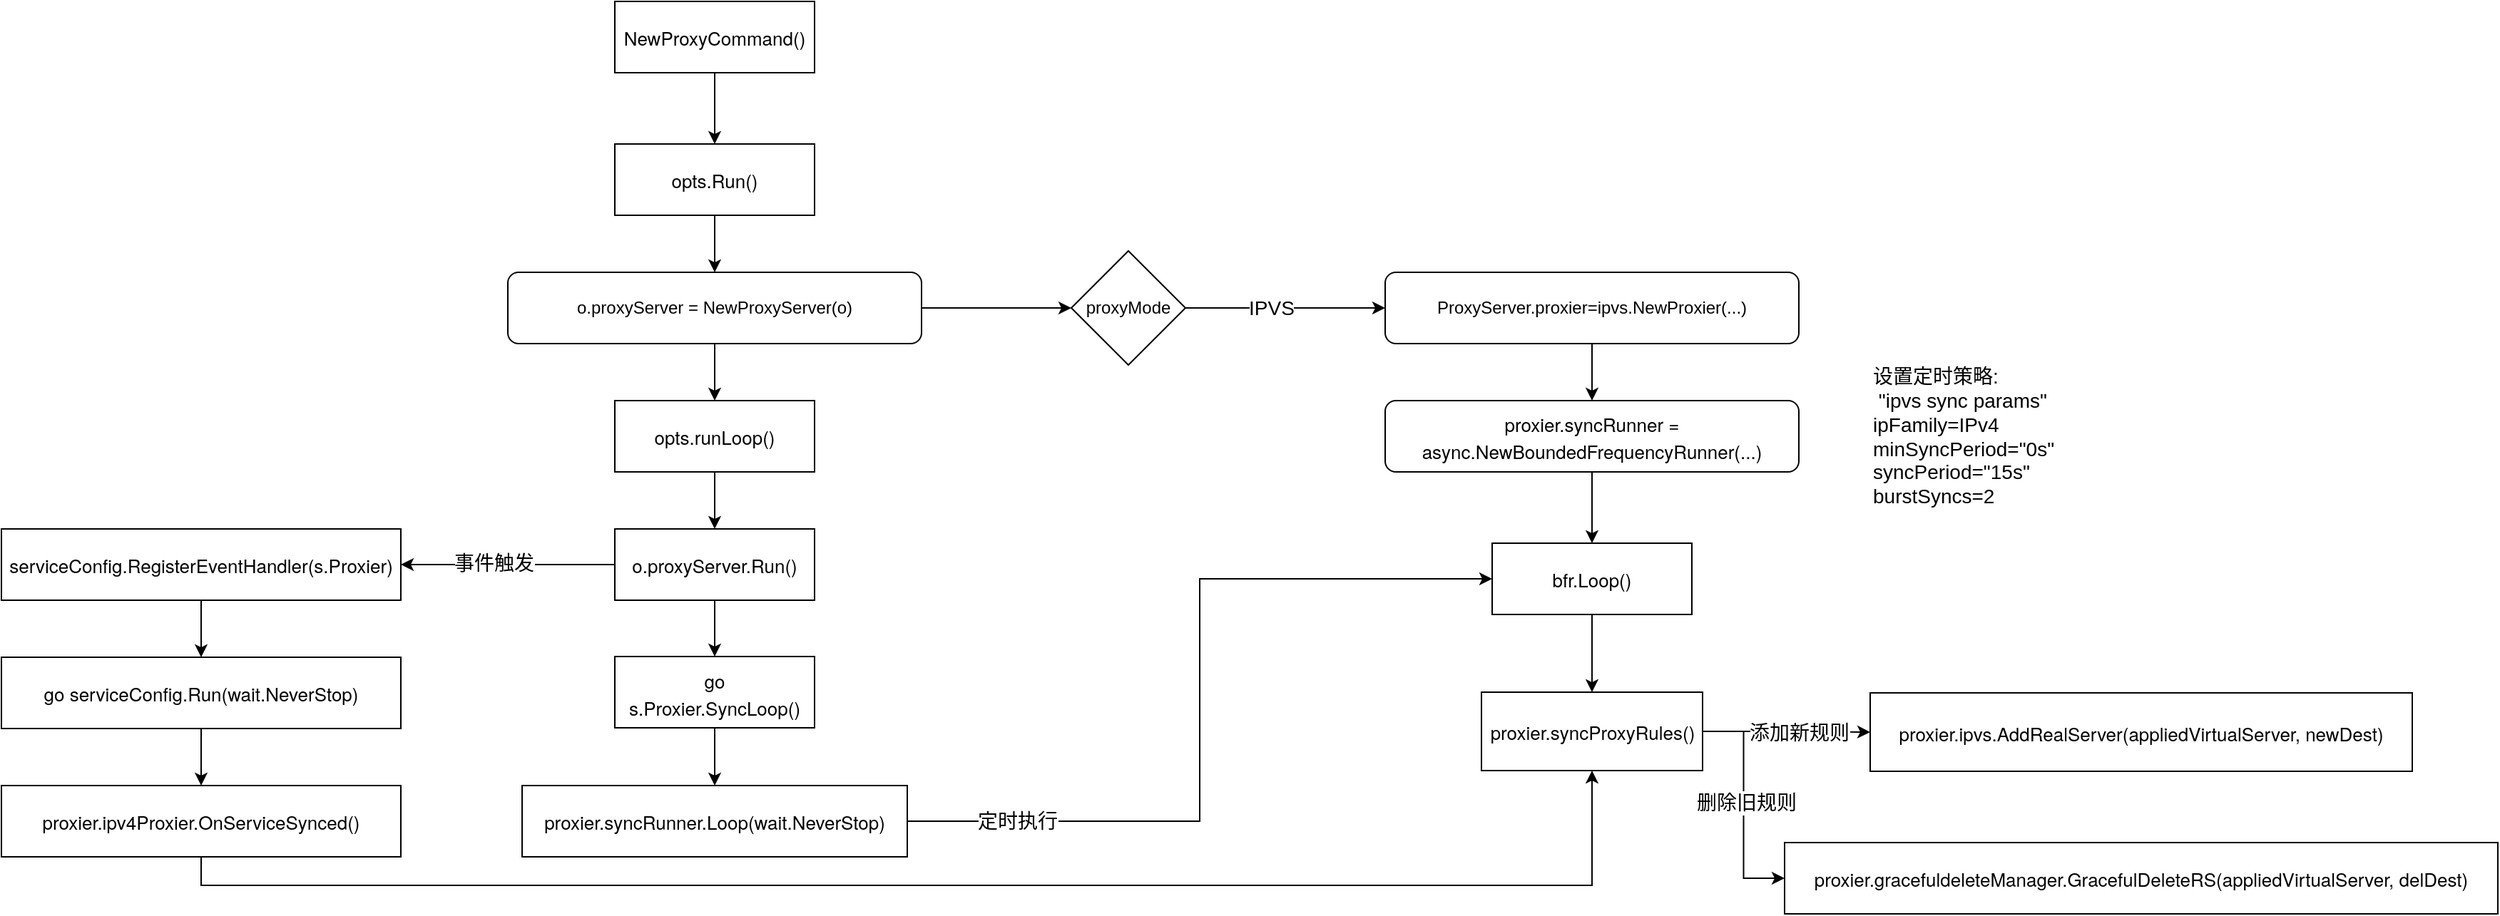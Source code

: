<mxfile version="20.8.19" type="github">
  <diagram name="第 1 页" id="i0Cr1k7bhnDWyCKXxBSy">
    <mxGraphModel dx="2021" dy="699" grid="1" gridSize="10" guides="1" tooltips="1" connect="1" arrows="1" fold="1" page="1" pageScale="1" pageWidth="827" pageHeight="1169" math="0" shadow="0">
      <root>
        <mxCell id="0" />
        <mxCell id="1" parent="0" />
        <mxCell id="zjJNRu12N_4cVs1IYNii-23" style="edgeStyle=orthogonalEdgeStyle;rounded=0;orthogonalLoop=1;jettySize=auto;html=1;exitX=0.5;exitY=1;exitDx=0;exitDy=0;entryX=0.5;entryY=0;entryDx=0;entryDy=0;fontSize=14;" edge="1" parent="1" source="zjJNRu12N_4cVs1IYNii-1" target="zjJNRu12N_4cVs1IYNii-2">
          <mxGeometry relative="1" as="geometry" />
        </mxCell>
        <mxCell id="zjJNRu12N_4cVs1IYNii-1" value="&lt;p style=&quot;margin: 0px; font-stretch: normal; font-size: 13px; line-height: normal; font-family: &amp;quot;Helvetica Neue&amp;quot;;&quot;&gt;NewProxyCommand()&lt;/p&gt;" style="rounded=0;whiteSpace=wrap;html=1;" vertex="1" parent="1">
          <mxGeometry x="110" y="100" width="140" height="50" as="geometry" />
        </mxCell>
        <mxCell id="zjJNRu12N_4cVs1IYNii-24" style="edgeStyle=orthogonalEdgeStyle;rounded=0;orthogonalLoop=1;jettySize=auto;html=1;exitX=0.5;exitY=1;exitDx=0;exitDy=0;entryX=0.5;entryY=0;entryDx=0;entryDy=0;fontSize=14;" edge="1" parent="1" source="zjJNRu12N_4cVs1IYNii-2" target="zjJNRu12N_4cVs1IYNii-4">
          <mxGeometry relative="1" as="geometry" />
        </mxCell>
        <mxCell id="zjJNRu12N_4cVs1IYNii-2" value="&lt;p style=&quot;margin: 0px; font-stretch: normal; font-size: 13px; line-height: normal; font-family: &amp;quot;Helvetica Neue&amp;quot;;&quot;&gt;opts.Run()&lt;/p&gt;" style="rounded=0;whiteSpace=wrap;html=1;" vertex="1" parent="1">
          <mxGeometry x="110" y="200" width="140" height="50" as="geometry" />
        </mxCell>
        <mxCell id="zjJNRu12N_4cVs1IYNii-25" style="edgeStyle=orthogonalEdgeStyle;rounded=0;orthogonalLoop=1;jettySize=auto;html=1;exitX=0.5;exitY=1;exitDx=0;exitDy=0;entryX=0.5;entryY=0;entryDx=0;entryDy=0;fontSize=14;" edge="1" parent="1" source="zjJNRu12N_4cVs1IYNii-4" target="zjJNRu12N_4cVs1IYNii-5">
          <mxGeometry relative="1" as="geometry" />
        </mxCell>
        <mxCell id="zjJNRu12N_4cVs1IYNii-32" style="edgeStyle=orthogonalEdgeStyle;rounded=0;orthogonalLoop=1;jettySize=auto;html=1;exitX=1;exitY=0.5;exitDx=0;exitDy=0;fontSize=14;" edge="1" parent="1" source="zjJNRu12N_4cVs1IYNii-4" target="zjJNRu12N_4cVs1IYNii-7">
          <mxGeometry relative="1" as="geometry" />
        </mxCell>
        <mxCell id="zjJNRu12N_4cVs1IYNii-4" value="o.proxyServer = NewProxyServer(o)" style="rounded=1;whiteSpace=wrap;html=1;" vertex="1" parent="1">
          <mxGeometry x="35" y="290" width="290" height="50" as="geometry" />
        </mxCell>
        <mxCell id="zjJNRu12N_4cVs1IYNii-26" style="edgeStyle=orthogonalEdgeStyle;rounded=0;orthogonalLoop=1;jettySize=auto;html=1;exitX=0.5;exitY=1;exitDx=0;exitDy=0;entryX=0.5;entryY=0;entryDx=0;entryDy=0;fontSize=14;" edge="1" parent="1" source="zjJNRu12N_4cVs1IYNii-5" target="zjJNRu12N_4cVs1IYNii-6">
          <mxGeometry relative="1" as="geometry" />
        </mxCell>
        <mxCell id="zjJNRu12N_4cVs1IYNii-5" value="&lt;p style=&quot;margin: 0px; font-stretch: normal; font-size: 13px; line-height: normal; font-family: &amp;quot;Helvetica Neue&amp;quot;;&quot;&gt;opts.runLoop()&lt;/p&gt;" style="rounded=0;whiteSpace=wrap;html=1;" vertex="1" parent="1">
          <mxGeometry x="110" y="380" width="140" height="50" as="geometry" />
        </mxCell>
        <mxCell id="zjJNRu12N_4cVs1IYNii-27" style="edgeStyle=orthogonalEdgeStyle;rounded=0;orthogonalLoop=1;jettySize=auto;html=1;exitX=0.5;exitY=1;exitDx=0;exitDy=0;fontSize=14;" edge="1" parent="1" source="zjJNRu12N_4cVs1IYNii-6" target="zjJNRu12N_4cVs1IYNii-10">
          <mxGeometry relative="1" as="geometry" />
        </mxCell>
        <mxCell id="zjJNRu12N_4cVs1IYNii-29" style="edgeStyle=orthogonalEdgeStyle;rounded=0;orthogonalLoop=1;jettySize=auto;html=1;exitX=0;exitY=0.5;exitDx=0;exitDy=0;fontSize=14;" edge="1" parent="1" source="zjJNRu12N_4cVs1IYNii-6" target="zjJNRu12N_4cVs1IYNii-18">
          <mxGeometry relative="1" as="geometry" />
        </mxCell>
        <mxCell id="zjJNRu12N_4cVs1IYNii-40" value="事件触发" style="edgeLabel;html=1;align=center;verticalAlign=middle;resizable=0;points=[];fontSize=14;" vertex="1" connectable="0" parent="zjJNRu12N_4cVs1IYNii-29">
          <mxGeometry x="0.133" y="-1" relative="1" as="geometry">
            <mxPoint as="offset" />
          </mxGeometry>
        </mxCell>
        <mxCell id="zjJNRu12N_4cVs1IYNii-6" value="&lt;p style=&quot;margin: 0px; font-stretch: normal; font-size: 13px; line-height: normal; font-family: &amp;quot;Helvetica Neue&amp;quot;;&quot;&gt;o.proxyServer.Run()&lt;/p&gt;" style="rounded=0;whiteSpace=wrap;html=1;" vertex="1" parent="1">
          <mxGeometry x="110" y="470" width="140" height="50" as="geometry" />
        </mxCell>
        <mxCell id="zjJNRu12N_4cVs1IYNii-33" style="edgeStyle=orthogonalEdgeStyle;rounded=0;orthogonalLoop=1;jettySize=auto;html=1;exitX=1;exitY=0.5;exitDx=0;exitDy=0;fontSize=14;" edge="1" parent="1" source="zjJNRu12N_4cVs1IYNii-7" target="zjJNRu12N_4cVs1IYNii-9">
          <mxGeometry relative="1" as="geometry" />
        </mxCell>
        <mxCell id="zjJNRu12N_4cVs1IYNii-34" value="IPVS" style="edgeLabel;html=1;align=center;verticalAlign=middle;resizable=0;points=[];fontSize=14;" vertex="1" connectable="0" parent="zjJNRu12N_4cVs1IYNii-33">
          <mxGeometry x="-0.143" relative="1" as="geometry">
            <mxPoint as="offset" />
          </mxGeometry>
        </mxCell>
        <mxCell id="zjJNRu12N_4cVs1IYNii-7" value="proxyMode" style="rhombus;whiteSpace=wrap;html=1;" vertex="1" parent="1">
          <mxGeometry x="430" y="275" width="80" height="80" as="geometry" />
        </mxCell>
        <mxCell id="zjJNRu12N_4cVs1IYNii-35" style="edgeStyle=orthogonalEdgeStyle;rounded=0;orthogonalLoop=1;jettySize=auto;html=1;exitX=0.5;exitY=1;exitDx=0;exitDy=0;fontSize=14;" edge="1" parent="1" source="zjJNRu12N_4cVs1IYNii-9" target="zjJNRu12N_4cVs1IYNii-11">
          <mxGeometry relative="1" as="geometry" />
        </mxCell>
        <mxCell id="zjJNRu12N_4cVs1IYNii-9" value="ProxyServer.proxier=ipvs.NewProxier(...)" style="rounded=1;whiteSpace=wrap;html=1;" vertex="1" parent="1">
          <mxGeometry x="650" y="290" width="290" height="50" as="geometry" />
        </mxCell>
        <mxCell id="zjJNRu12N_4cVs1IYNii-28" style="edgeStyle=orthogonalEdgeStyle;rounded=0;orthogonalLoop=1;jettySize=auto;html=1;exitX=0.5;exitY=1;exitDx=0;exitDy=0;fontSize=14;" edge="1" parent="1" source="zjJNRu12N_4cVs1IYNii-10" target="zjJNRu12N_4cVs1IYNii-12">
          <mxGeometry relative="1" as="geometry" />
        </mxCell>
        <mxCell id="zjJNRu12N_4cVs1IYNii-10" value="&lt;p style=&quot;margin: 0px; font-stretch: normal; font-size: 13px; line-height: normal; font-family: &amp;quot;Helvetica Neue&amp;quot;;&quot;&gt;go s.Proxier.SyncLoop()&lt;/p&gt;" style="rounded=0;whiteSpace=wrap;html=1;" vertex="1" parent="1">
          <mxGeometry x="110" y="559.5" width="140" height="50" as="geometry" />
        </mxCell>
        <mxCell id="zjJNRu12N_4cVs1IYNii-36" style="edgeStyle=orthogonalEdgeStyle;rounded=0;orthogonalLoop=1;jettySize=auto;html=1;exitX=0.5;exitY=1;exitDx=0;exitDy=0;entryX=0.5;entryY=0;entryDx=0;entryDy=0;fontSize=14;" edge="1" parent="1" source="zjJNRu12N_4cVs1IYNii-11" target="zjJNRu12N_4cVs1IYNii-15">
          <mxGeometry relative="1" as="geometry" />
        </mxCell>
        <mxCell id="zjJNRu12N_4cVs1IYNii-11" value="&lt;p style=&quot;margin: 0px; font-stretch: normal; font-size: 13px; line-height: normal; font-family: &amp;quot;Helvetica Neue&amp;quot;;&quot;&gt;proxier.syncRunner = async.NewBoundedFrequencyRunner(...)&lt;/p&gt;" style="rounded=1;whiteSpace=wrap;html=1;" vertex="1" parent="1">
          <mxGeometry x="650" y="380" width="290" height="50" as="geometry" />
        </mxCell>
        <mxCell id="zjJNRu12N_4cVs1IYNii-37" style="edgeStyle=orthogonalEdgeStyle;rounded=0;orthogonalLoop=1;jettySize=auto;html=1;exitX=1;exitY=0.5;exitDx=0;exitDy=0;entryX=0;entryY=0.5;entryDx=0;entryDy=0;fontSize=14;" edge="1" parent="1" source="zjJNRu12N_4cVs1IYNii-12" target="zjJNRu12N_4cVs1IYNii-15">
          <mxGeometry relative="1" as="geometry" />
        </mxCell>
        <mxCell id="zjJNRu12N_4cVs1IYNii-39" value="定时执行" style="edgeLabel;html=1;align=center;verticalAlign=middle;resizable=0;points=[];fontSize=14;" vertex="1" connectable="0" parent="zjJNRu12N_4cVs1IYNii-37">
          <mxGeometry x="-0.735" relative="1" as="geometry">
            <mxPoint as="offset" />
          </mxGeometry>
        </mxCell>
        <mxCell id="zjJNRu12N_4cVs1IYNii-12" value="&lt;p style=&quot;margin: 0px; font-stretch: normal; font-size: 13px; line-height: normal; font-family: &amp;quot;Helvetica Neue&amp;quot;;&quot;&gt;proxier.syncRunner.Loop(wait.NeverStop)&lt;/p&gt;" style="rounded=0;whiteSpace=wrap;html=1;" vertex="1" parent="1">
          <mxGeometry x="45" y="650" width="270" height="50" as="geometry" />
        </mxCell>
        <mxCell id="zjJNRu12N_4cVs1IYNii-38" style="edgeStyle=orthogonalEdgeStyle;rounded=0;orthogonalLoop=1;jettySize=auto;html=1;exitX=0.5;exitY=1;exitDx=0;exitDy=0;fontSize=14;" edge="1" parent="1" source="zjJNRu12N_4cVs1IYNii-15" target="zjJNRu12N_4cVs1IYNii-17">
          <mxGeometry relative="1" as="geometry" />
        </mxCell>
        <mxCell id="zjJNRu12N_4cVs1IYNii-15" value="&lt;p style=&quot;margin: 0px; font-stretch: normal; font-size: 13px; line-height: normal; font-family: &amp;quot;Helvetica Neue&amp;quot;;&quot;&gt;bfr.Loop()&lt;/p&gt;" style="rounded=0;whiteSpace=wrap;html=1;" vertex="1" parent="1">
          <mxGeometry x="725" y="480" width="140" height="50" as="geometry" />
        </mxCell>
        <mxCell id="zjJNRu12N_4cVs1IYNii-16" value="&lt;font style=&quot;font-size: 14px;&quot;&gt;设置定时策略:&lt;br&gt;&amp;nbsp;&quot;ipvs sync params&quot; &lt;br&gt;ipFamily=IPv4 &lt;br&gt;&lt;font&gt;minSyncPeriod=&quot;0s&quot; &lt;br&gt;&lt;/font&gt;syncPeriod=&quot;15s&quot; &lt;br&gt;burstSyncs=2&lt;/font&gt;" style="text;html=1;strokeColor=none;fillColor=none;align=left;verticalAlign=middle;whiteSpace=wrap;rounded=0;" vertex="1" parent="1">
          <mxGeometry x="990" y="340" width="220" height="130" as="geometry" />
        </mxCell>
        <mxCell id="zjJNRu12N_4cVs1IYNii-43" style="edgeStyle=orthogonalEdgeStyle;rounded=0;orthogonalLoop=1;jettySize=auto;html=1;exitX=1;exitY=0.5;exitDx=0;exitDy=0;entryX=0;entryY=0.5;entryDx=0;entryDy=0;fontSize=14;" edge="1" parent="1" source="zjJNRu12N_4cVs1IYNii-17" target="zjJNRu12N_4cVs1IYNii-41">
          <mxGeometry relative="1" as="geometry" />
        </mxCell>
        <mxCell id="zjJNRu12N_4cVs1IYNii-46" value="添加新规则" style="edgeLabel;html=1;align=center;verticalAlign=middle;resizable=0;points=[];fontSize=14;" vertex="1" connectable="0" parent="zjJNRu12N_4cVs1IYNii-43">
          <mxGeometry x="0.035" relative="1" as="geometry">
            <mxPoint x="7" as="offset" />
          </mxGeometry>
        </mxCell>
        <mxCell id="zjJNRu12N_4cVs1IYNii-44" style="edgeStyle=orthogonalEdgeStyle;rounded=0;orthogonalLoop=1;jettySize=auto;html=1;exitX=1;exitY=0.5;exitDx=0;exitDy=0;entryX=0;entryY=0.5;entryDx=0;entryDy=0;fontSize=14;" edge="1" parent="1" source="zjJNRu12N_4cVs1IYNii-17" target="zjJNRu12N_4cVs1IYNii-42">
          <mxGeometry relative="1" as="geometry" />
        </mxCell>
        <mxCell id="zjJNRu12N_4cVs1IYNii-47" value="删除旧规则" style="edgeLabel;html=1;align=center;verticalAlign=middle;resizable=0;points=[];fontSize=14;" vertex="1" connectable="0" parent="zjJNRu12N_4cVs1IYNii-44">
          <mxGeometry x="-0.03" y="1" relative="1" as="geometry">
            <mxPoint as="offset" />
          </mxGeometry>
        </mxCell>
        <mxCell id="zjJNRu12N_4cVs1IYNii-17" value="&lt;p style=&quot;margin: 0px; font-stretch: normal; font-size: 13px; line-height: normal; font-family: &amp;quot;Helvetica Neue&amp;quot;;&quot;&gt;proxier.syncProxyRules()&lt;/p&gt;" style="rounded=0;whiteSpace=wrap;html=1;" vertex="1" parent="1">
          <mxGeometry x="717.5" y="584.5" width="155" height="55" as="geometry" />
        </mxCell>
        <mxCell id="zjJNRu12N_4cVs1IYNii-30" style="edgeStyle=orthogonalEdgeStyle;rounded=0;orthogonalLoop=1;jettySize=auto;html=1;exitX=0.5;exitY=1;exitDx=0;exitDy=0;fontSize=14;" edge="1" parent="1" source="zjJNRu12N_4cVs1IYNii-18" target="zjJNRu12N_4cVs1IYNii-19">
          <mxGeometry relative="1" as="geometry" />
        </mxCell>
        <mxCell id="zjJNRu12N_4cVs1IYNii-18" value="&lt;p style=&quot;margin: 0px; font-stretch: normal; font-size: 13px; line-height: normal; font-family: &amp;quot;Helvetica Neue&amp;quot;;&quot;&gt;serviceConfig.RegisterEventHandler(s.Proxier)&lt;/p&gt;" style="rounded=0;whiteSpace=wrap;html=1;" vertex="1" parent="1">
          <mxGeometry x="-320" y="470" width="280" height="50" as="geometry" />
        </mxCell>
        <mxCell id="zjJNRu12N_4cVs1IYNii-31" style="edgeStyle=orthogonalEdgeStyle;rounded=0;orthogonalLoop=1;jettySize=auto;html=1;exitX=0.5;exitY=1;exitDx=0;exitDy=0;entryX=0.5;entryY=0;entryDx=0;entryDy=0;fontSize=14;" edge="1" parent="1" source="zjJNRu12N_4cVs1IYNii-19" target="zjJNRu12N_4cVs1IYNii-20">
          <mxGeometry relative="1" as="geometry" />
        </mxCell>
        <mxCell id="zjJNRu12N_4cVs1IYNii-19" value="&lt;p style=&quot;margin: 0px; font-stretch: normal; font-size: 13px; line-height: normal; font-family: &amp;quot;Helvetica Neue&amp;quot;;&quot;&gt;go serviceConfig.Run(wait.NeverStop)&lt;/p&gt;" style="rounded=0;whiteSpace=wrap;html=1;" vertex="1" parent="1">
          <mxGeometry x="-320" y="560" width="280" height="50" as="geometry" />
        </mxCell>
        <mxCell id="zjJNRu12N_4cVs1IYNii-22" style="edgeStyle=orthogonalEdgeStyle;rounded=0;orthogonalLoop=1;jettySize=auto;html=1;exitX=0.5;exitY=1;exitDx=0;exitDy=0;entryX=0.5;entryY=1;entryDx=0;entryDy=0;fontSize=14;" edge="1" parent="1" source="zjJNRu12N_4cVs1IYNii-20" target="zjJNRu12N_4cVs1IYNii-17">
          <mxGeometry relative="1" as="geometry" />
        </mxCell>
        <mxCell id="zjJNRu12N_4cVs1IYNii-20" value="&lt;p style=&quot;margin: 0px; font-stretch: normal; font-size: 13px; line-height: normal; font-family: &amp;quot;Helvetica Neue&amp;quot;;&quot;&gt;proxier.ipv4Proxier.OnServiceSynced()&lt;/p&gt;" style="rounded=0;whiteSpace=wrap;html=1;" vertex="1" parent="1">
          <mxGeometry x="-320" y="650" width="280" height="50" as="geometry" />
        </mxCell>
        <mxCell id="zjJNRu12N_4cVs1IYNii-41" value="&lt;p style=&quot;margin: 0px; font-stretch: normal; font-size: 13px; line-height: normal; font-family: &amp;quot;Helvetica Neue&amp;quot;;&quot;&gt;proxier.ipvs.AddRealServer(appliedVirtualServer, newDest)&lt;/p&gt;" style="rounded=0;whiteSpace=wrap;html=1;" vertex="1" parent="1">
          <mxGeometry x="990" y="585" width="380" height="55" as="geometry" />
        </mxCell>
        <mxCell id="zjJNRu12N_4cVs1IYNii-42" value="&lt;p style=&quot;margin: 0px; font-stretch: normal; font-size: 13px; line-height: normal; font-family: &amp;quot;Helvetica Neue&amp;quot;;&quot;&gt;proxier.gracefuldeleteManager.GracefulDeleteRS(appliedVirtualServer, delDest)&lt;/p&gt;" style="rounded=0;whiteSpace=wrap;html=1;" vertex="1" parent="1">
          <mxGeometry x="930" y="690" width="500" height="50" as="geometry" />
        </mxCell>
      </root>
    </mxGraphModel>
  </diagram>
</mxfile>
